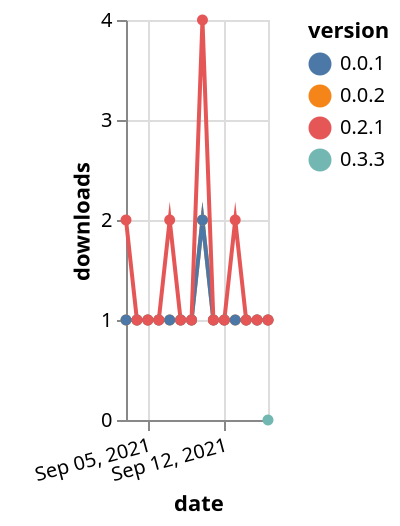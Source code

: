{"$schema": "https://vega.github.io/schema/vega-lite/v5.json", "description": "A simple bar chart with embedded data.", "data": {"values": [{"date": "2021-09-03", "total": 117, "delta": 1, "version": "0.0.2"}, {"date": "2021-09-04", "total": 118, "delta": 1, "version": "0.0.2"}, {"date": "2021-09-05", "total": 119, "delta": 1, "version": "0.0.2"}, {"date": "2021-09-06", "total": 120, "delta": 1, "version": "0.0.2"}, {"date": "2021-09-07", "total": 121, "delta": 1, "version": "0.0.2"}, {"date": "2021-09-08", "total": 122, "delta": 1, "version": "0.0.2"}, {"date": "2021-09-09", "total": 123, "delta": 1, "version": "0.0.2"}, {"date": "2021-09-10", "total": 125, "delta": 2, "version": "0.0.2"}, {"date": "2021-09-11", "total": 126, "delta": 1, "version": "0.0.2"}, {"date": "2021-09-12", "total": 127, "delta": 1, "version": "0.0.2"}, {"date": "2021-09-13", "total": 128, "delta": 1, "version": "0.0.2"}, {"date": "2021-09-14", "total": 129, "delta": 1, "version": "0.0.2"}, {"date": "2021-09-15", "total": 130, "delta": 1, "version": "0.0.2"}, {"date": "2021-09-16", "total": 131, "delta": 1, "version": "0.0.2"}, {"date": "2021-09-03", "total": 137, "delta": 1, "version": "0.0.1"}, {"date": "2021-09-04", "total": 138, "delta": 1, "version": "0.0.1"}, {"date": "2021-09-05", "total": 139, "delta": 1, "version": "0.0.1"}, {"date": "2021-09-06", "total": 140, "delta": 1, "version": "0.0.1"}, {"date": "2021-09-07", "total": 141, "delta": 1, "version": "0.0.1"}, {"date": "2021-09-08", "total": 142, "delta": 1, "version": "0.0.1"}, {"date": "2021-09-09", "total": 143, "delta": 1, "version": "0.0.1"}, {"date": "2021-09-10", "total": 145, "delta": 2, "version": "0.0.1"}, {"date": "2021-09-11", "total": 146, "delta": 1, "version": "0.0.1"}, {"date": "2021-09-12", "total": 147, "delta": 1, "version": "0.0.1"}, {"date": "2021-09-13", "total": 148, "delta": 1, "version": "0.0.1"}, {"date": "2021-09-14", "total": 149, "delta": 1, "version": "0.0.1"}, {"date": "2021-09-15", "total": 150, "delta": 1, "version": "0.0.1"}, {"date": "2021-09-16", "total": 151, "delta": 1, "version": "0.0.1"}, {"date": "2021-09-03", "total": 145, "delta": 2, "version": "0.2.1"}, {"date": "2021-09-04", "total": 146, "delta": 1, "version": "0.2.1"}, {"date": "2021-09-05", "total": 147, "delta": 1, "version": "0.2.1"}, {"date": "2021-09-06", "total": 148, "delta": 1, "version": "0.2.1"}, {"date": "2021-09-07", "total": 150, "delta": 2, "version": "0.2.1"}, {"date": "2021-09-08", "total": 151, "delta": 1, "version": "0.2.1"}, {"date": "2021-09-09", "total": 152, "delta": 1, "version": "0.2.1"}, {"date": "2021-09-10", "total": 156, "delta": 4, "version": "0.2.1"}, {"date": "2021-09-11", "total": 157, "delta": 1, "version": "0.2.1"}, {"date": "2021-09-12", "total": 158, "delta": 1, "version": "0.2.1"}, {"date": "2021-09-13", "total": 160, "delta": 2, "version": "0.2.1"}, {"date": "2021-09-14", "total": 161, "delta": 1, "version": "0.2.1"}, {"date": "2021-09-15", "total": 162, "delta": 1, "version": "0.2.1"}, {"date": "2021-09-16", "total": 163, "delta": 1, "version": "0.2.1"}, {"date": "2021-09-16", "total": 15, "delta": 0, "version": "0.3.3"}]}, "width": "container", "mark": {"type": "line", "point": {"filled": true}}, "encoding": {"x": {"field": "date", "type": "temporal", "timeUnit": "yearmonthdate", "title": "date", "axis": {"labelAngle": -15}}, "y": {"field": "delta", "type": "quantitative", "title": "downloads"}, "color": {"field": "version", "type": "nominal"}, "tooltip": {"field": "delta"}}}